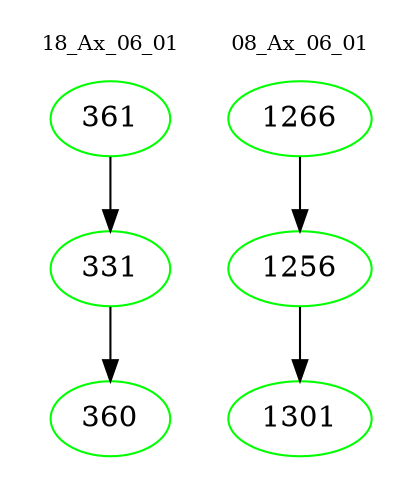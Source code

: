 digraph{
subgraph cluster_0 {
color = white
label = "18_Ax_06_01";
fontsize=10;
T0_361 [label="361", color="green"]
T0_361 -> T0_331 [color="black"]
T0_331 [label="331", color="green"]
T0_331 -> T0_360 [color="black"]
T0_360 [label="360", color="green"]
}
subgraph cluster_1 {
color = white
label = "08_Ax_06_01";
fontsize=10;
T1_1266 [label="1266", color="green"]
T1_1266 -> T1_1256 [color="black"]
T1_1256 [label="1256", color="green"]
T1_1256 -> T1_1301 [color="black"]
T1_1301 [label="1301", color="green"]
}
}
